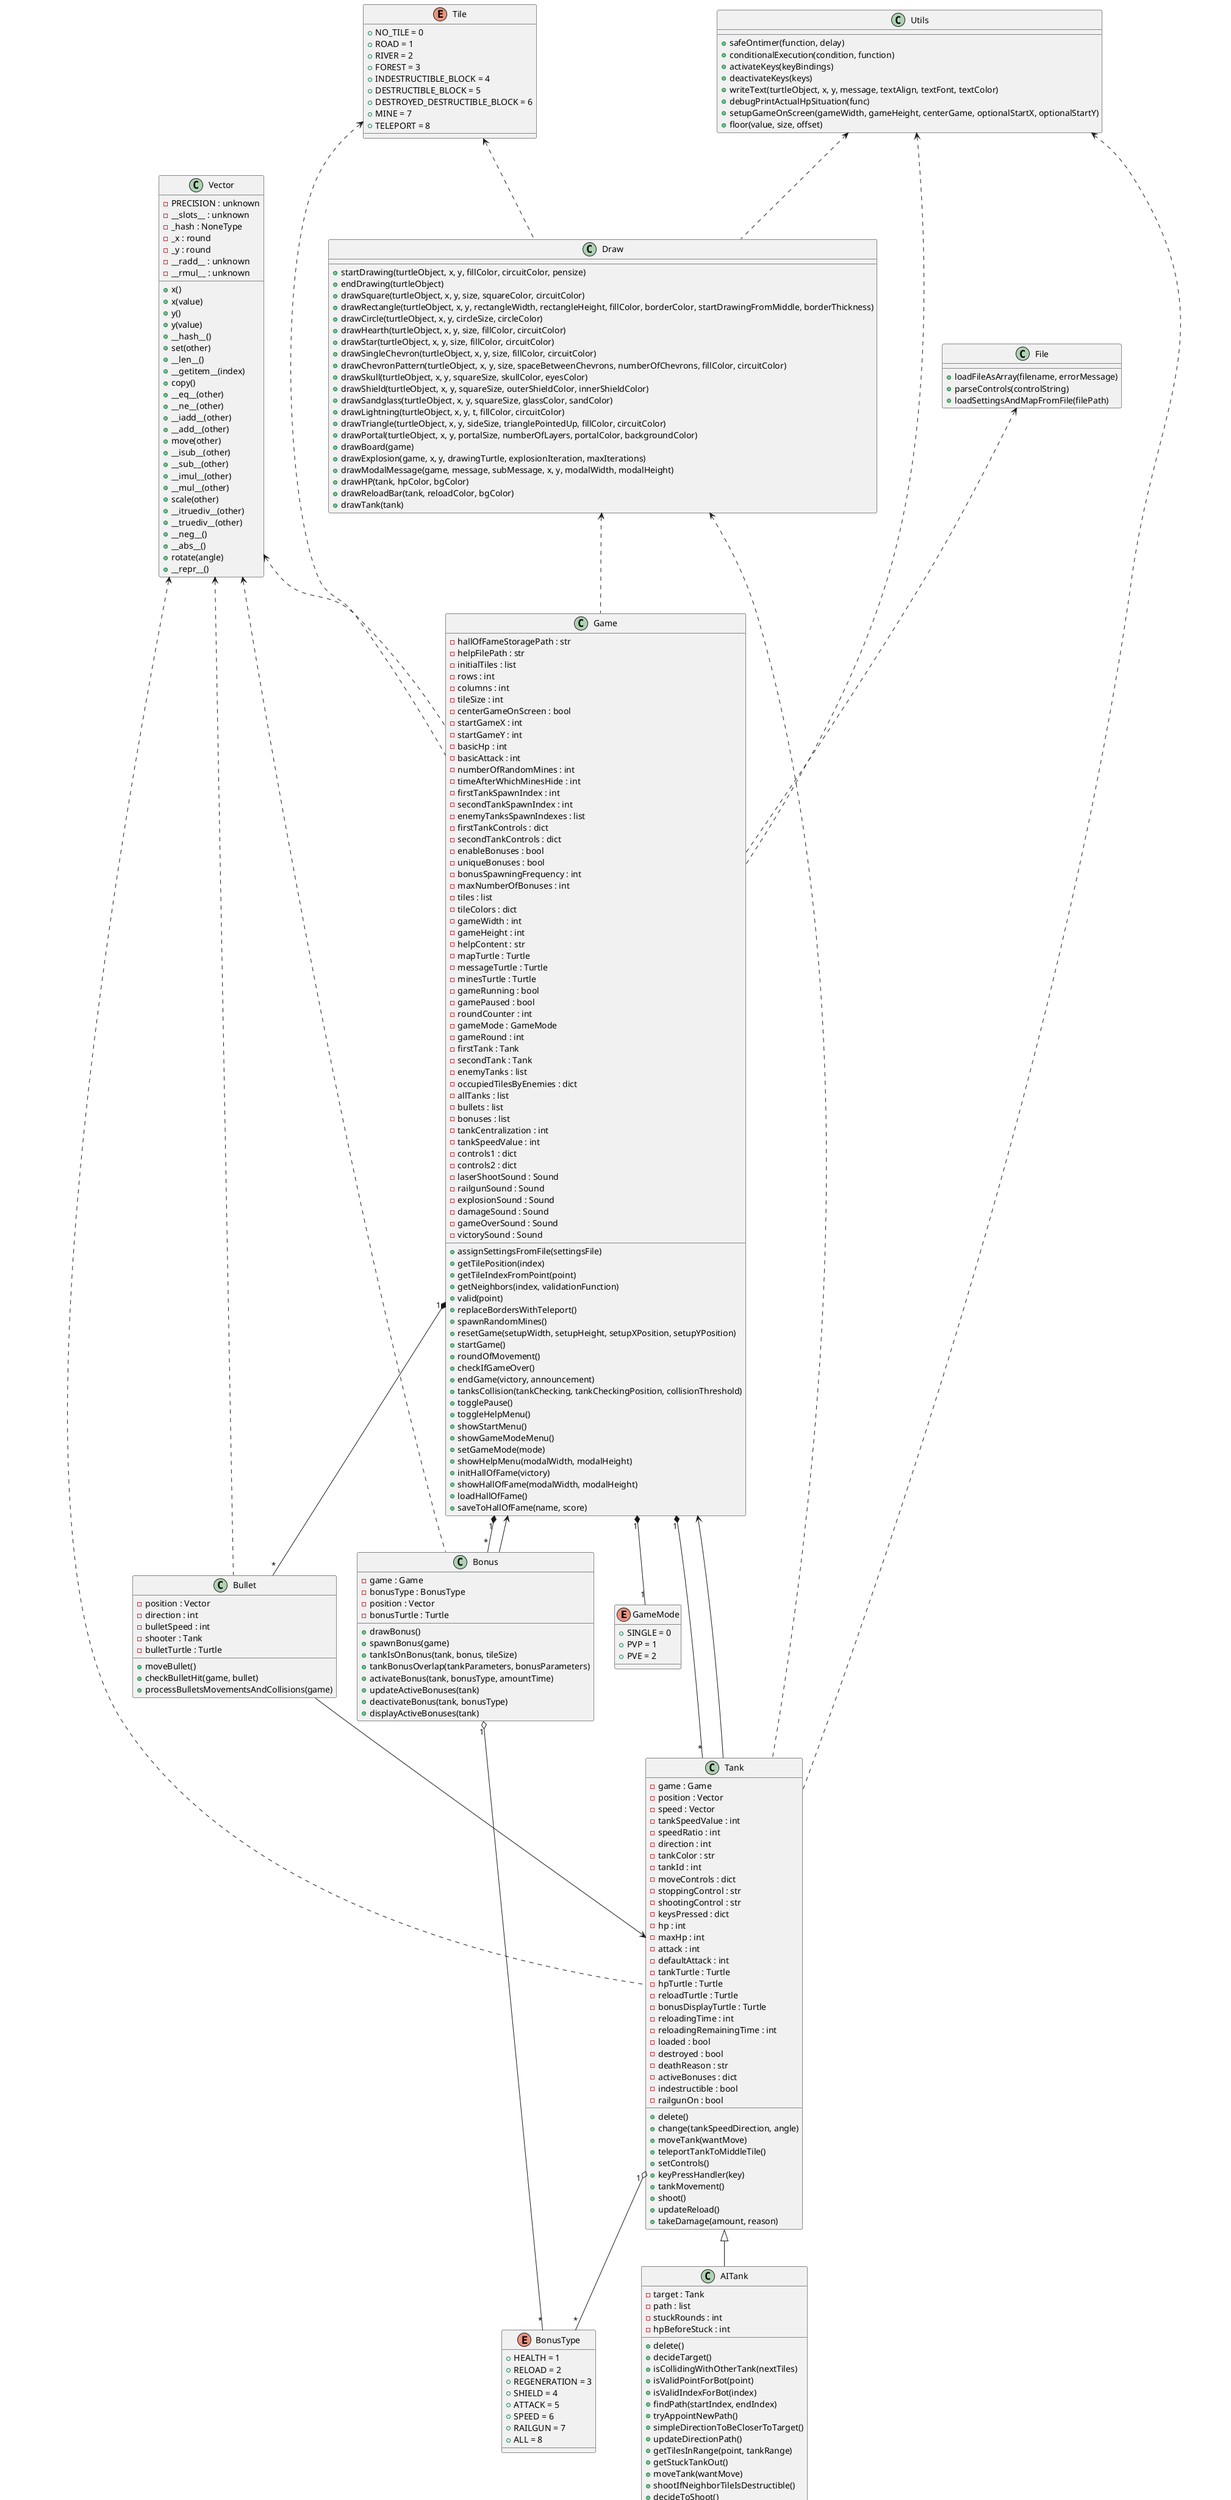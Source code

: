 @startuml
enum GameMode {
+ SINGLE = 0
+ PVP = 1
+ PVE = 2
}
class Game {
- hallOfFameStoragePath : str
- helpFilePath : str
- initialTiles : list
- rows : int
- columns : int
- tileSize : int
- centerGameOnScreen : bool
- startGameX : int
- startGameY : int
- basicHp : int
- basicAttack : int
- numberOfRandomMines : int
- timeAfterWhichMinesHide : int
- firstTankSpawnIndex : int
- secondTankSpawnIndex : int
- enemyTanksSpawnIndexes : list
- firstTankControls : dict
- secondTankControls : dict
- enableBonuses : bool
- uniqueBonuses : bool
- bonusSpawningFrequency : int
- maxNumberOfBonuses : int
- tiles : list
- tileColors : dict
- gameWidth : int
- gameHeight : int
- helpContent : str
- mapTurtle : Turtle
- messageTurtle : Turtle
- minesTurtle : Turtle
- gameRunning : bool
- gamePaused : bool
- roundCounter : int
- gameMode : GameMode
- gameRound : int
- firstTank : Tank
- secondTank : Tank
- enemyTanks : list
- occupiedTilesByEnemies : dict
- allTanks : list
- bullets : list
- bonuses : list
- tankCentralization : int
- tankSpeedValue : int
- controls1 : dict
- controls2 : dict
- laserShootSound : Sound
- railgunSound : Sound
- explosionSound : Sound
- damageSound : Sound
- gameOverSound : Sound
- victorySound : Sound
  + assignSettingsFromFile(settingsFile)
  + getTilePosition(index)
  + getTileIndexFromPoint(point)
  + getNeighbors(index, validationFunction)
  + valid(point)
  + replaceBordersWithTeleport()
  + spawnRandomMines()
  + resetGame(setupWidth, setupHeight, setupXPosition, setupYPosition)
  + startGame()
  + roundOfMovement()
  + checkIfGameOver()
  + endGame(victory, announcement)
  + tanksCollision(tankChecking, tankCheckingPosition, collisionThreshold)
  + togglePause()
  + toggleHelpMenu()
  + showStartMenu()
  + showGameModeMenu()
  + setGameMode(mode)
  + showHelpMenu(modalWidth, modalHeight)
  + initHallOfFame(victory)
  + showHallOfFame(modalWidth, modalHeight)
  + loadHallOfFame()
  + saveToHallOfFame(name, score)
}
class Tank {
- game : Game
- position : Vector
- speed : Vector
- tankSpeedValue : int
- speedRatio : int
- direction : int
- tankColor : str
- tankId : int
- moveControls : dict
- stoppingControl : str
- shootingControl : str
- keysPressed : dict
- hp : int
- maxHp : int
- attack : int
- defaultAttack : int
- tankTurtle : Turtle
- hpTurtle : Turtle
- reloadTurtle : Turtle
- bonusDisplayTurtle : Turtle
- reloadingTime : int
- reloadingRemainingTime : int
- loaded : bool
- destroyed : bool
- deathReason : str
- activeBonuses : dict
- indestructible : bool
- railgunOn : bool
  + delete()
  + change(tankSpeedDirection, angle)
  + moveTank(wantMove)
  + teleportTankToMiddleTile()
  + setControls()
  + keyPressHandler(key)
  + tankMovement()
  + shoot()
  + updateReload()
  + takeDamage(amount, reason)
}
enum Tile {
+ NO_TILE = 0
+ ROAD = 1
+ RIVER = 2
+ FOREST = 3
+ INDESTRUCTIBLE_BLOCK = 4
+ DESTRUCTIBLE_BLOCK = 5
+ DESTROYED_DESTRUCTIBLE_BLOCK = 6
+ MINE = 7
+ TELEPORT = 8
}
class File {
  + loadFileAsArray(filename, errorMessage)
  + parseControls(controlString)
  + loadSettingsAndMapFromFile(filePath)
}
class Draw {
  + startDrawing(turtleObject, x, y, fillColor, circuitColor, pensize)
  + endDrawing(turtleObject)
  + drawSquare(turtleObject, x, y, size, squareColor, circuitColor)
  + drawRectangle(turtleObject, x, y, rectangleWidth, rectangleHeight, fillColor, borderColor, startDrawingFromMiddle, borderThickness)
  + drawCircle(turtleObject, x, y, circleSize, circleColor)
  + drawHearth(turtleObject, x, y, size, fillColor, circuitColor)
  + drawStar(turtleObject, x, y, size, fillColor, circuitColor)
  + drawSingleChevron(turtleObject, x, y, size, fillColor, circuitColor)
  + drawChevronPattern(turtleObject, x, y, size, spaceBetweenChevrons, numberOfChevrons, fillColor, circuitColor)
  + drawSkull(turtleObject, x, y, squareSize, skullColor, eyesColor)
  + drawShield(turtleObject, x, y, squareSize, outerShieldColor, innerShieldColor)
  + drawSandglass(turtleObject, x, y, squareSize, glassColor, sandColor)
  + drawLightning(turtleObject, x, y, t, fillColor, circuitColor)
  + drawTriangle(turtleObject, x, y, sideSize, trianglePointedUp, fillColor, circuitColor)
  + drawPortal(turtleObject, x, y, portalSize, numberOfLayers, portalColor, backgroundColor)
  + drawBoard(game)
  + drawExplosion(game, x, y, drawingTurtle, explosionIteration, maxIterations)
  + drawModalMessage(game, message, subMessage, x, y, modalWidth, modalHeight)
  + drawHP(tank, hpColor, bgColor)
  + drawReloadBar(tank, reloadColor, bgColor)
  + drawTank(tank)
}
class Bullet {
- position : Vector
- direction : int
- bulletSpeed : int
- shooter : Tank
- bulletTurtle : Turtle
  + moveBullet()
  + checkBulletHit(game, bullet)
  + processBulletsMovementsAndCollisions(game)
}
enum BonusType {
+ HEALTH = 1
+ RELOAD = 2
+ REGENERATION = 3
+ SHIELD = 4
+ ATTACK = 5
+ SPEED = 6
+ RAILGUN = 7
+ ALL = 8
}
class Bonus {
- game : Game
- bonusType : BonusType
- position : Vector
- bonusTurtle : Turtle
  + drawBonus()
  + spawnBonus(game)
  + tankIsOnBonus(tank, bonus, tileSize)
  + tankBonusOverlap(tankParameters, bonusParameters)
  + activateBonus(tank, bonusType, amountTime)
  + updateActiveBonuses(tank)
  + deactivateBonus(tank, bonusType)
  + displayActiveBonuses(tank)
}
class AITank {
- target : Tank
- path : list
- stuckRounds : int
- hpBeforeStuck : int
  + delete()
  + decideTarget()
  + isCollidingWithOtherTank(nextTiles)
  + isValidPointForBot(point)
  + isValidIndexForBot(index)
  + findPath(startIndex, endIndex)
  + tryAppointNewPath()
  + simpleDirectionToBeCloserToTarget()
  + updateDirectionPath()
  + getTilesInRange(point, tankRange)
  + getStuckTankOut()
  + moveTank(wantMove)
  + shootIfNeighborTileIsDestructible()
  + decideToShoot()
  + hasLineOfSight(targetPosition)
}
class Utils {
  + safeOntimer(function, delay)
  + conditionalExecution(condition, function)
  + activateKeys(keyBindings)
  + deactivateKeys(keys)
  + writeText(turtleObject, x, y, message, textAlign, textFont, textColor)
  + debugPrintActualHpSituation(func)
  + setupGameOnScreen(gameWidth, gameHeight, centerGame, optionalStartX, optionalStartY)
  + floor(value, size, offset)
}
class Vector {
- PRECISION : unknown
- __slots__ : unknown
- _hash : NoneType
- _x : round
- _y : round
- __radd__ : unknown
- __rmul__ : unknown
  + x()
  + x(value)
  + y()
  + y(value)
  + __hash__()
  + set(other)
  + __len__()
  + __getitem__(index)
  + copy()
  + __eq__(other)
  + __ne__(other)
  + __iadd__(other)
  + __add__(other)
  + move(other)
  + __isub__(other)
  + __sub__(other)
  + __imul__(other)
  + __mul__(other)
  + scale(other)
  + __itruediv__(other)
  + __truediv__(other)
  + __neg__()
  + __abs__()
  + rotate(angle)
  + __repr__()
}
Game "1" *-- "*" Tank
Game "1" *-- "*" Bullet
Game "1" *-- "*" Bonus
Game "1" *-- "1" GameMode
Tank --> Game
Tank <|-- AITank
Tank "1" o-- "*" BonusType
Bullet --> Tank
Bonus --> Game
Bonus "1" o-- "*" BonusType
Tile <.. Game
Tile <.. Draw
File <.. Game
Utils <.. Game
Utils <.. Tank
Draw <.. Game
Draw <.. Tank
Utils <.. Draw
Vector <.. Game
Vector <.. Tank
Vector <.. Bonus
Vector <.. Bullet
@enduml